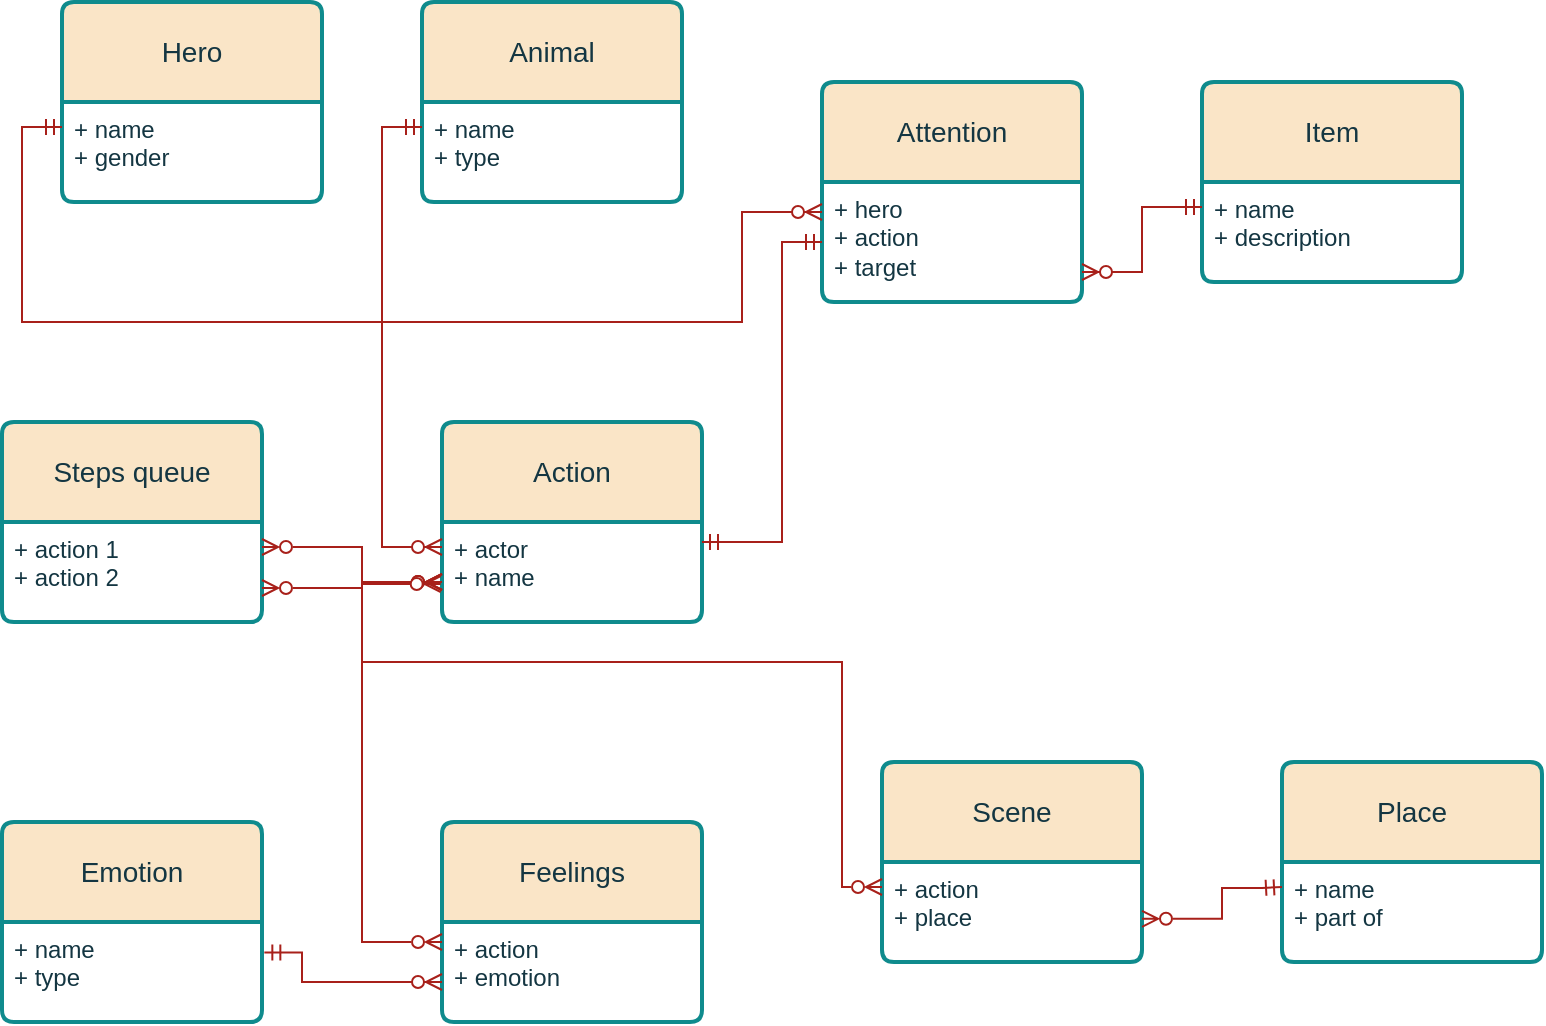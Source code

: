 <mxfile version="26.0.16">
  <diagram id="R2lEEEUBdFMjLlhIrx00" name="Page-1">
    <mxGraphModel dx="1538" dy="850" grid="1" gridSize="10" guides="1" tooltips="1" connect="1" arrows="1" fold="1" page="1" pageScale="1" pageWidth="850" pageHeight="1100" math="0" shadow="0" extFonts="Permanent Marker^https://fonts.googleapis.com/css?family=Permanent+Marker">
      <root>
        <mxCell id="0" />
        <mxCell id="1" parent="0" />
        <mxCell id="2vDDrUa2nhz0SJgFM6xi-5" value="Hero" style="swimlane;childLayout=stackLayout;horizontal=1;startSize=50;horizontalStack=0;rounded=1;fontSize=14;fontStyle=0;strokeWidth=2;resizeParent=0;resizeLast=1;shadow=0;dashed=0;align=center;arcSize=4;whiteSpace=wrap;html=1;labelBackgroundColor=none;fillColor=#FAE5C7;strokeColor=#0F8B8D;fontColor=#143642;" parent="1" vertex="1">
          <mxGeometry x="60" y="80" width="130" height="100" as="geometry" />
        </mxCell>
        <mxCell id="2vDDrUa2nhz0SJgFM6xi-6" value="+ name&lt;div&gt;+ gender&lt;/div&gt;" style="align=left;strokeColor=none;fillColor=none;spacingLeft=4;spacingRight=4;fontSize=12;verticalAlign=top;resizable=0;rotatable=0;part=1;html=1;whiteSpace=wrap;labelBackgroundColor=none;fontColor=#143642;" parent="2vDDrUa2nhz0SJgFM6xi-5" vertex="1">
          <mxGeometry y="50" width="130" height="50" as="geometry" />
        </mxCell>
        <mxCell id="2vDDrUa2nhz0SJgFM6xi-7" value="Animal" style="swimlane;childLayout=stackLayout;horizontal=1;startSize=50;horizontalStack=0;rounded=1;fontSize=14;fontStyle=0;strokeWidth=2;resizeParent=0;resizeLast=1;shadow=0;dashed=0;align=center;arcSize=4;whiteSpace=wrap;html=1;labelBackgroundColor=none;fillColor=#FAE5C7;strokeColor=#0F8B8D;fontColor=#143642;" parent="1" vertex="1">
          <mxGeometry x="240" y="80" width="130" height="100" as="geometry" />
        </mxCell>
        <mxCell id="2vDDrUa2nhz0SJgFM6xi-8" value="+ name&lt;div&gt;+ type&lt;/div&gt;" style="align=left;strokeColor=none;fillColor=none;spacingLeft=4;spacingRight=4;fontSize=12;verticalAlign=top;resizable=0;rotatable=0;part=1;html=1;whiteSpace=wrap;labelBackgroundColor=none;fontColor=#143642;" parent="2vDDrUa2nhz0SJgFM6xi-7" vertex="1">
          <mxGeometry y="50" width="130" height="50" as="geometry" />
        </mxCell>
        <mxCell id="2vDDrUa2nhz0SJgFM6xi-9" value="Item" style="swimlane;childLayout=stackLayout;horizontal=1;startSize=50;horizontalStack=0;rounded=1;fontSize=14;fontStyle=0;strokeWidth=2;resizeParent=0;resizeLast=1;shadow=0;dashed=0;align=center;arcSize=4;whiteSpace=wrap;html=1;labelBackgroundColor=none;fillColor=#FAE5C7;strokeColor=#0F8B8D;fontColor=#143642;" parent="1" vertex="1">
          <mxGeometry x="630" y="120" width="130" height="100" as="geometry" />
        </mxCell>
        <mxCell id="2vDDrUa2nhz0SJgFM6xi-10" value="+ name&lt;div&gt;+ description&lt;/div&gt;" style="align=left;strokeColor=none;fillColor=none;spacingLeft=4;spacingRight=4;fontSize=12;verticalAlign=top;resizable=0;rotatable=0;part=1;html=1;whiteSpace=wrap;labelBackgroundColor=none;fontColor=#143642;" parent="2vDDrUa2nhz0SJgFM6xi-9" vertex="1">
          <mxGeometry y="50" width="130" height="50" as="geometry" />
        </mxCell>
        <mxCell id="2vDDrUa2nhz0SJgFM6xi-11" value="Place" style="swimlane;childLayout=stackLayout;horizontal=1;startSize=50;horizontalStack=0;rounded=1;fontSize=14;fontStyle=0;strokeWidth=2;resizeParent=0;resizeLast=1;shadow=0;dashed=0;align=center;arcSize=4;whiteSpace=wrap;html=1;labelBackgroundColor=none;fillColor=#FAE5C7;strokeColor=#0F8B8D;fontColor=#143642;" parent="1" vertex="1">
          <mxGeometry x="670" y="460" width="130" height="100" as="geometry" />
        </mxCell>
        <mxCell id="2vDDrUa2nhz0SJgFM6xi-12" value="+ name&lt;div&gt;+ part of&lt;span style=&quot;color: rgba(0, 0, 0, 0); font-family: monospace; font-size: 0px; text-wrap-mode: nowrap; background-color: transparent;&quot;&gt;%3CmxGraphModel%3E%3Croot%3E%3CmxCell%20id%3D%220%22%2F%3E%3CmxCell%20id%3D%221%22%20parent%3D%220%22%2F%3E%3CmxCell%20id%3D%222%22%20value%3D%22Hero%22%20style%3D%22swimlane%3BchildLayout%3DstackLayout%3Bhorizontal%3D1%3BstartSize%3D50%3BhorizontalStack%3D0%3Brounded%3D1%3BfontSize%3D14%3BfontStyle%3D0%3BstrokeWidth%3D2%3BresizeParent%3D0%3BresizeLast%3D1%3Bshadow%3D0%3Bdashed%3D0%3Balign%3Dcenter%3BarcSize%3D4%3BwhiteSpace%3Dwrap%3Bhtml%3D1%3B%22%20vertex%3D%221%22%20parent%3D%221%22%3E%3CmxGeometry%20x%3D%22160%22%20y%3D%22130%22%20width%3D%22130%22%20height%3D%22100%22%20as%3D%22geometry%22%2F%3E%3C%2FmxCell%3E%3CmxCell%20id%3D%223%22%20value%3D%22%2B%20name%26lt%3Bdiv%26gt%3B%2B%20gender%26lt%3B%2Fdiv%26gt%3B%22%20style%3D%22align%3Dleft%3BstrokeColor%3Dnone%3BfillColor%3Dnone%3BspacingLeft%3D4%3BspacingRight%3D4%3BfontSize%3D12%3BverticalAlign%3Dtop%3Bresizable%3D0%3Brotatable%3D0%3Bpart%3D1%3Bhtml%3D1%3BwhiteSpace%3Dwrap%3B%22%20vertex%3D%221%22%20parent%3D%222%22%3E%3CmxGeometry%20y%3D%2250%22%20width%3D%22130%22%20height%3D%2250%22%20as%3D%22geometry%22%2F%3E%3C%2FmxCell%3E%3C%2Froot%3E%3C%2FmxGraphModel%3E&lt;/span&gt;&lt;/div&gt;" style="align=left;strokeColor=none;fillColor=none;spacingLeft=4;spacingRight=4;fontSize=12;verticalAlign=top;resizable=0;rotatable=0;part=1;html=1;whiteSpace=wrap;labelBackgroundColor=none;fontColor=#143642;" parent="2vDDrUa2nhz0SJgFM6xi-11" vertex="1">
          <mxGeometry y="50" width="130" height="50" as="geometry" />
        </mxCell>
        <mxCell id="2vDDrUa2nhz0SJgFM6xi-13" value="Action" style="swimlane;childLayout=stackLayout;horizontal=1;startSize=50;horizontalStack=0;rounded=1;fontSize=14;fontStyle=0;strokeWidth=2;resizeParent=0;resizeLast=1;shadow=0;dashed=0;align=center;arcSize=4;whiteSpace=wrap;html=1;labelBackgroundColor=none;fillColor=#FAE5C7;strokeColor=#0F8B8D;fontColor=#143642;" parent="1" vertex="1">
          <mxGeometry x="250" y="290" width="130" height="100" as="geometry" />
        </mxCell>
        <mxCell id="2vDDrUa2nhz0SJgFM6xi-14" value="&lt;div&gt;+ actor&lt;/div&gt;&lt;div&gt;+ name&lt;/div&gt;" style="align=left;strokeColor=none;fillColor=none;spacingLeft=4;spacingRight=4;fontSize=12;verticalAlign=top;resizable=0;rotatable=0;part=1;html=1;whiteSpace=wrap;labelBackgroundColor=none;fontColor=#143642;" parent="2vDDrUa2nhz0SJgFM6xi-13" vertex="1">
          <mxGeometry y="50" width="130" height="50" as="geometry" />
        </mxCell>
        <mxCell id="2vDDrUa2nhz0SJgFM6xi-15" value="Attention" style="swimlane;childLayout=stackLayout;horizontal=1;startSize=50;horizontalStack=0;rounded=1;fontSize=14;fontStyle=0;strokeWidth=2;resizeParent=0;resizeLast=1;shadow=0;dashed=0;align=center;arcSize=4;whiteSpace=wrap;html=1;labelBackgroundColor=none;fillColor=#FAE5C7;strokeColor=#0F8B8D;fontColor=#143642;" parent="1" vertex="1">
          <mxGeometry x="440" y="120" width="130" height="110" as="geometry" />
        </mxCell>
        <mxCell id="2vDDrUa2nhz0SJgFM6xi-16" value="+ hero&lt;div&gt;+ action&lt;br&gt;&lt;div&gt;+ target&lt;/div&gt;&lt;/div&gt;" style="align=left;strokeColor=none;fillColor=none;spacingLeft=4;spacingRight=4;fontSize=12;verticalAlign=top;resizable=0;rotatable=0;part=1;html=1;whiteSpace=wrap;labelBackgroundColor=none;fontColor=#143642;" parent="2vDDrUa2nhz0SJgFM6xi-15" vertex="1">
          <mxGeometry y="50" width="130" height="60" as="geometry" />
        </mxCell>
        <mxCell id="2vDDrUa2nhz0SJgFM6xi-19" value="Steps queue" style="swimlane;childLayout=stackLayout;horizontal=1;startSize=50;horizontalStack=0;rounded=1;fontSize=14;fontStyle=0;strokeWidth=2;resizeParent=0;resizeLast=1;shadow=0;dashed=0;align=center;arcSize=4;whiteSpace=wrap;html=1;labelBackgroundColor=none;fillColor=#FAE5C7;strokeColor=#0F8B8D;fontColor=#143642;" parent="1" vertex="1">
          <mxGeometry x="30" y="290" width="130" height="100" as="geometry" />
        </mxCell>
        <mxCell id="2vDDrUa2nhz0SJgFM6xi-20" value="+ action 1&lt;div&gt;+ action 2&lt;/div&gt;&lt;div&gt;&lt;br&gt;&lt;/div&gt;" style="align=left;strokeColor=none;fillColor=none;spacingLeft=4;spacingRight=4;fontSize=12;verticalAlign=top;resizable=0;rotatable=0;part=1;html=1;whiteSpace=wrap;labelBackgroundColor=none;fontColor=#143642;" parent="2vDDrUa2nhz0SJgFM6xi-19" vertex="1">
          <mxGeometry y="50" width="130" height="50" as="geometry" />
        </mxCell>
        <mxCell id="2vDDrUa2nhz0SJgFM6xi-21" value="Scene" style="swimlane;childLayout=stackLayout;horizontal=1;startSize=50;horizontalStack=0;rounded=1;fontSize=14;fontStyle=0;strokeWidth=2;resizeParent=0;resizeLast=1;shadow=0;dashed=0;align=center;arcSize=4;whiteSpace=wrap;html=1;labelBackgroundColor=none;fillColor=#FAE5C7;strokeColor=#0F8B8D;fontColor=#143642;" parent="1" vertex="1">
          <mxGeometry x="470" y="460" width="130" height="100" as="geometry" />
        </mxCell>
        <mxCell id="2vDDrUa2nhz0SJgFM6xi-22" value="+ action&lt;div&gt;+ place&lt;/div&gt;" style="align=left;strokeColor=none;fillColor=none;spacingLeft=4;spacingRight=4;fontSize=12;verticalAlign=top;resizable=0;rotatable=0;part=1;html=1;whiteSpace=wrap;labelBackgroundColor=none;fontColor=#143642;" parent="2vDDrUa2nhz0SJgFM6xi-21" vertex="1">
          <mxGeometry y="50" width="130" height="50" as="geometry" />
        </mxCell>
        <mxCell id="2vDDrUa2nhz0SJgFM6xi-23" value="Feelings" style="swimlane;childLayout=stackLayout;horizontal=1;startSize=50;horizontalStack=0;rounded=1;fontSize=14;fontStyle=0;strokeWidth=2;resizeParent=0;resizeLast=1;shadow=0;dashed=0;align=center;arcSize=4;whiteSpace=wrap;html=1;labelBackgroundColor=none;fillColor=#FAE5C7;strokeColor=#0F8B8D;fontColor=#143642;" parent="1" vertex="1">
          <mxGeometry x="250" y="490" width="130" height="100" as="geometry" />
        </mxCell>
        <mxCell id="2vDDrUa2nhz0SJgFM6xi-24" value="+ action&lt;div&gt;+ emotion&lt;/div&gt;" style="align=left;strokeColor=none;fillColor=none;spacingLeft=4;spacingRight=4;fontSize=12;verticalAlign=top;resizable=0;rotatable=0;part=1;html=1;whiteSpace=wrap;labelBackgroundColor=none;fontColor=#143642;" parent="2vDDrUa2nhz0SJgFM6xi-23" vertex="1">
          <mxGeometry y="50" width="130" height="50" as="geometry" />
        </mxCell>
        <mxCell id="2vDDrUa2nhz0SJgFM6xi-25" value="Emotion" style="swimlane;childLayout=stackLayout;horizontal=1;startSize=50;horizontalStack=0;rounded=1;fontSize=14;fontStyle=0;strokeWidth=2;resizeParent=0;resizeLast=1;shadow=0;dashed=0;align=center;arcSize=4;whiteSpace=wrap;html=1;labelBackgroundColor=none;fillColor=#FAE5C7;strokeColor=#0F8B8D;fontColor=#143642;" parent="1" vertex="1">
          <mxGeometry x="30" y="490" width="130" height="100" as="geometry" />
        </mxCell>
        <mxCell id="2vDDrUa2nhz0SJgFM6xi-26" value="+ name&lt;div&gt;+ type&lt;/div&gt;" style="align=left;strokeColor=none;fillColor=none;spacingLeft=4;spacingRight=4;fontSize=12;verticalAlign=top;resizable=0;rotatable=0;part=1;html=1;whiteSpace=wrap;labelBackgroundColor=none;fontColor=#143642;" parent="2vDDrUa2nhz0SJgFM6xi-25" vertex="1">
          <mxGeometry y="50" width="130" height="50" as="geometry" />
        </mxCell>
        <mxCell id="2vDDrUa2nhz0SJgFM6xi-35" value="" style="edgeStyle=orthogonalEdgeStyle;fontSize=12;html=1;endArrow=ERzeroToMany;startArrow=ERmandOne;rounded=0;exitX=0;exitY=0.25;exitDx=0;exitDy=0;entryX=1;entryY=0.75;entryDx=0;entryDy=0;labelBackgroundColor=none;strokeColor=#A8201A;fontColor=default;" parent="1" source="2vDDrUa2nhz0SJgFM6xi-10" target="2vDDrUa2nhz0SJgFM6xi-16" edge="1">
          <mxGeometry width="100" height="100" relative="1" as="geometry">
            <mxPoint x="145" y="200" as="sourcePoint" />
            <mxPoint x="355" y="310" as="targetPoint" />
          </mxGeometry>
        </mxCell>
        <mxCell id="2vDDrUa2nhz0SJgFM6xi-38" value="" style="edgeStyle=orthogonalEdgeStyle;fontSize=12;html=1;endArrow=ERzeroToMany;startArrow=ERmandOne;rounded=0;entryX=0;entryY=0.25;entryDx=0;entryDy=0;exitX=0;exitY=0.25;exitDx=0;exitDy=0;labelBackgroundColor=none;strokeColor=#A8201A;fontColor=default;" parent="1" source="2vDDrUa2nhz0SJgFM6xi-8" target="2vDDrUa2nhz0SJgFM6xi-16" edge="1">
          <mxGeometry width="100" height="100" relative="1" as="geometry">
            <mxPoint x="290" y="300" as="sourcePoint" />
            <mxPoint x="390" y="200" as="targetPoint" />
            <Array as="points">
              <mxPoint x="220" y="143" />
              <mxPoint x="220" y="240" />
              <mxPoint x="400" y="240" />
              <mxPoint x="400" y="185" />
            </Array>
          </mxGeometry>
        </mxCell>
        <mxCell id="2vDDrUa2nhz0SJgFM6xi-46" value="" style="edgeStyle=orthogonalEdgeStyle;fontSize=12;html=1;endArrow=ERzeroToMany;startArrow=ERmandOne;rounded=0;exitX=0;exitY=0.25;exitDx=0;exitDy=0;entryX=0;entryY=0.25;entryDx=0;entryDy=0;labelBackgroundColor=none;strokeColor=#A8201A;fontColor=default;" parent="1" source="2vDDrUa2nhz0SJgFM6xi-8" target="2vDDrUa2nhz0SJgFM6xi-14" edge="1">
          <mxGeometry width="100" height="100" relative="1" as="geometry">
            <mxPoint x="250" y="153" as="sourcePoint" />
            <mxPoint x="200" y="400" as="targetPoint" />
            <Array as="points">
              <mxPoint x="220" y="142" />
              <mxPoint x="220" y="352" />
            </Array>
          </mxGeometry>
        </mxCell>
        <mxCell id="2vDDrUa2nhz0SJgFM6xi-48" value="" style="edgeStyle=orthogonalEdgeStyle;fontSize=12;html=1;endArrow=none;startArrow=ERmandOne;rounded=0;exitX=0;exitY=0.25;exitDx=0;exitDy=0;startFill=0;labelBackgroundColor=none;strokeColor=#A8201A;fontColor=default;" parent="1" source="2vDDrUa2nhz0SJgFM6xi-6" edge="1">
          <mxGeometry width="100" height="100" relative="1" as="geometry">
            <mxPoint x="250" y="153" as="sourcePoint" />
            <mxPoint x="220" y="350" as="targetPoint" />
            <Array as="points">
              <mxPoint x="40" y="142" />
              <mxPoint x="40" y="240" />
              <mxPoint x="220" y="240" />
            </Array>
          </mxGeometry>
        </mxCell>
        <mxCell id="2vDDrUa2nhz0SJgFM6xi-51" value="" style="edgeStyle=orthogonalEdgeStyle;fontSize=12;html=1;endArrow=ERzeroToMany;startArrow=ERzeroToMany;rounded=0;exitX=0;exitY=0.25;exitDx=0;exitDy=0;startFill=0;labelBackgroundColor=none;strokeColor=#A8201A;fontColor=default;" parent="1" source="2vDDrUa2nhz0SJgFM6xi-22" edge="1">
          <mxGeometry width="100" height="100" relative="1" as="geometry">
            <mxPoint x="370" y="478" as="sourcePoint" />
            <mxPoint x="250" y="370" as="targetPoint" />
            <Array as="points">
              <mxPoint x="450" y="523" />
              <mxPoint x="450" y="410" />
              <mxPoint x="210" y="410" />
              <mxPoint x="210" y="370" />
            </Array>
          </mxGeometry>
        </mxCell>
        <mxCell id="2vDDrUa2nhz0SJgFM6xi-52" value="" style="edgeStyle=orthogonalEdgeStyle;fontSize=12;html=1;endArrow=ERmandOne;startArrow=ERzeroToMany;rounded=0;exitX=1;exitY=0.568;exitDx=0;exitDy=0;exitPerimeter=0;entryX=0;entryY=0.25;entryDx=0;entryDy=0;endFill=0;startFill=0;labelBackgroundColor=none;strokeColor=#A8201A;fontColor=default;" parent="1" source="2vDDrUa2nhz0SJgFM6xi-22" target="2vDDrUa2nhz0SJgFM6xi-12" edge="1">
          <mxGeometry width="100" height="100" relative="1" as="geometry">
            <mxPoint x="710" y="380" as="sourcePoint" />
            <mxPoint x="660" y="530" as="targetPoint" />
            <Array as="points">
              <mxPoint x="640" y="538" />
              <mxPoint x="640" y="523" />
              <mxPoint x="660" y="523" />
            </Array>
          </mxGeometry>
        </mxCell>
        <mxCell id="2vDDrUa2nhz0SJgFM6xi-53" value="" style="edgeStyle=orthogonalEdgeStyle;fontSize=12;html=1;endArrow=ERzeroToMany;startArrow=ERzeroToMany;rounded=0;exitX=0;exitY=0.2;exitDx=0;exitDy=0;exitPerimeter=0;startFill=0;labelBackgroundColor=none;strokeColor=#A8201A;fontColor=default;" parent="1" source="2vDDrUa2nhz0SJgFM6xi-24" edge="1">
          <mxGeometry width="100" height="100" relative="1" as="geometry">
            <mxPoint x="240" y="550" as="sourcePoint" />
            <mxPoint x="250" y="370" as="targetPoint" />
            <Array as="points">
              <mxPoint x="210" y="550" />
              <mxPoint x="210" y="370" />
              <mxPoint x="240" y="370" />
            </Array>
          </mxGeometry>
        </mxCell>
        <mxCell id="2vDDrUa2nhz0SJgFM6xi-58" value="" style="edgeStyle=orthogonalEdgeStyle;fontSize=12;html=1;endArrow=ERmandOne;startArrow=ERmandOne;rounded=0;entryX=0;entryY=0.5;entryDx=0;entryDy=0;endFill=0;labelBackgroundColor=none;strokeColor=#A8201A;fontColor=default;" parent="1" target="2vDDrUa2nhz0SJgFM6xi-16" edge="1">
          <mxGeometry width="100" height="100" relative="1" as="geometry">
            <mxPoint x="380" y="350" as="sourcePoint" />
            <mxPoint x="420" y="200" as="targetPoint" />
            <Array as="points">
              <mxPoint x="420" y="350" />
              <mxPoint x="420" y="200" />
            </Array>
          </mxGeometry>
        </mxCell>
        <mxCell id="2vDDrUa2nhz0SJgFM6xi-60" value="" style="edgeStyle=orthogonalEdgeStyle;fontSize=12;html=1;endArrow=ERzeroToMany;startArrow=ERmandOne;rounded=0;exitX=1.009;exitY=0.304;exitDx=0;exitDy=0;exitPerimeter=0;entryX=0;entryY=0.25;entryDx=0;entryDy=0;labelBackgroundColor=none;strokeColor=#A8201A;fontColor=default;" parent="1" source="2vDDrUa2nhz0SJgFM6xi-26" edge="1">
          <mxGeometry width="100" height="100" relative="1" as="geometry">
            <mxPoint x="180" y="585" as="sourcePoint" />
            <mxPoint x="250" y="570" as="targetPoint" />
            <Array as="points">
              <mxPoint x="180" y="555" />
              <mxPoint x="180" y="570" />
            </Array>
          </mxGeometry>
        </mxCell>
        <mxCell id="2vDDrUa2nhz0SJgFM6xi-65" value="" style="edgeStyle=orthogonalEdgeStyle;fontSize=12;html=1;endArrow=ERzeroToMany;startArrow=ERzeroToMany;rounded=0;exitX=1;exitY=0.25;exitDx=0;exitDy=0;startFill=0;labelBackgroundColor=none;strokeColor=#A8201A;fontColor=default;" parent="1" source="2vDDrUa2nhz0SJgFM6xi-20" edge="1">
          <mxGeometry width="100" height="100" relative="1" as="geometry">
            <mxPoint x="162" y="370" as="sourcePoint" />
            <mxPoint x="250" y="370" as="targetPoint" />
            <Array as="points">
              <mxPoint x="210" y="353" />
              <mxPoint x="210" y="370" />
            </Array>
          </mxGeometry>
        </mxCell>
        <mxCell id="3" value="" style="edgeStyle=orthogonalEdgeStyle;fontSize=12;html=1;endArrow=ERzeroToMany;startArrow=ERzeroToMany;rounded=0;exitX=1;exitY=0.25;exitDx=0;exitDy=0;startFill=0;entryX=-0.005;entryY=0.62;entryDx=0;entryDy=0;entryPerimeter=0;labelBackgroundColor=none;strokeColor=#A8201A;fontColor=default;" parent="1" target="2vDDrUa2nhz0SJgFM6xi-14" edge="1">
          <mxGeometry width="100" height="100" relative="1" as="geometry">
            <mxPoint x="160" y="373" as="sourcePoint" />
            <mxPoint x="250" y="390" as="targetPoint" />
            <Array as="points">
              <mxPoint x="210" y="373" />
              <mxPoint x="210" y="371" />
            </Array>
          </mxGeometry>
        </mxCell>
      </root>
    </mxGraphModel>
  </diagram>
</mxfile>
